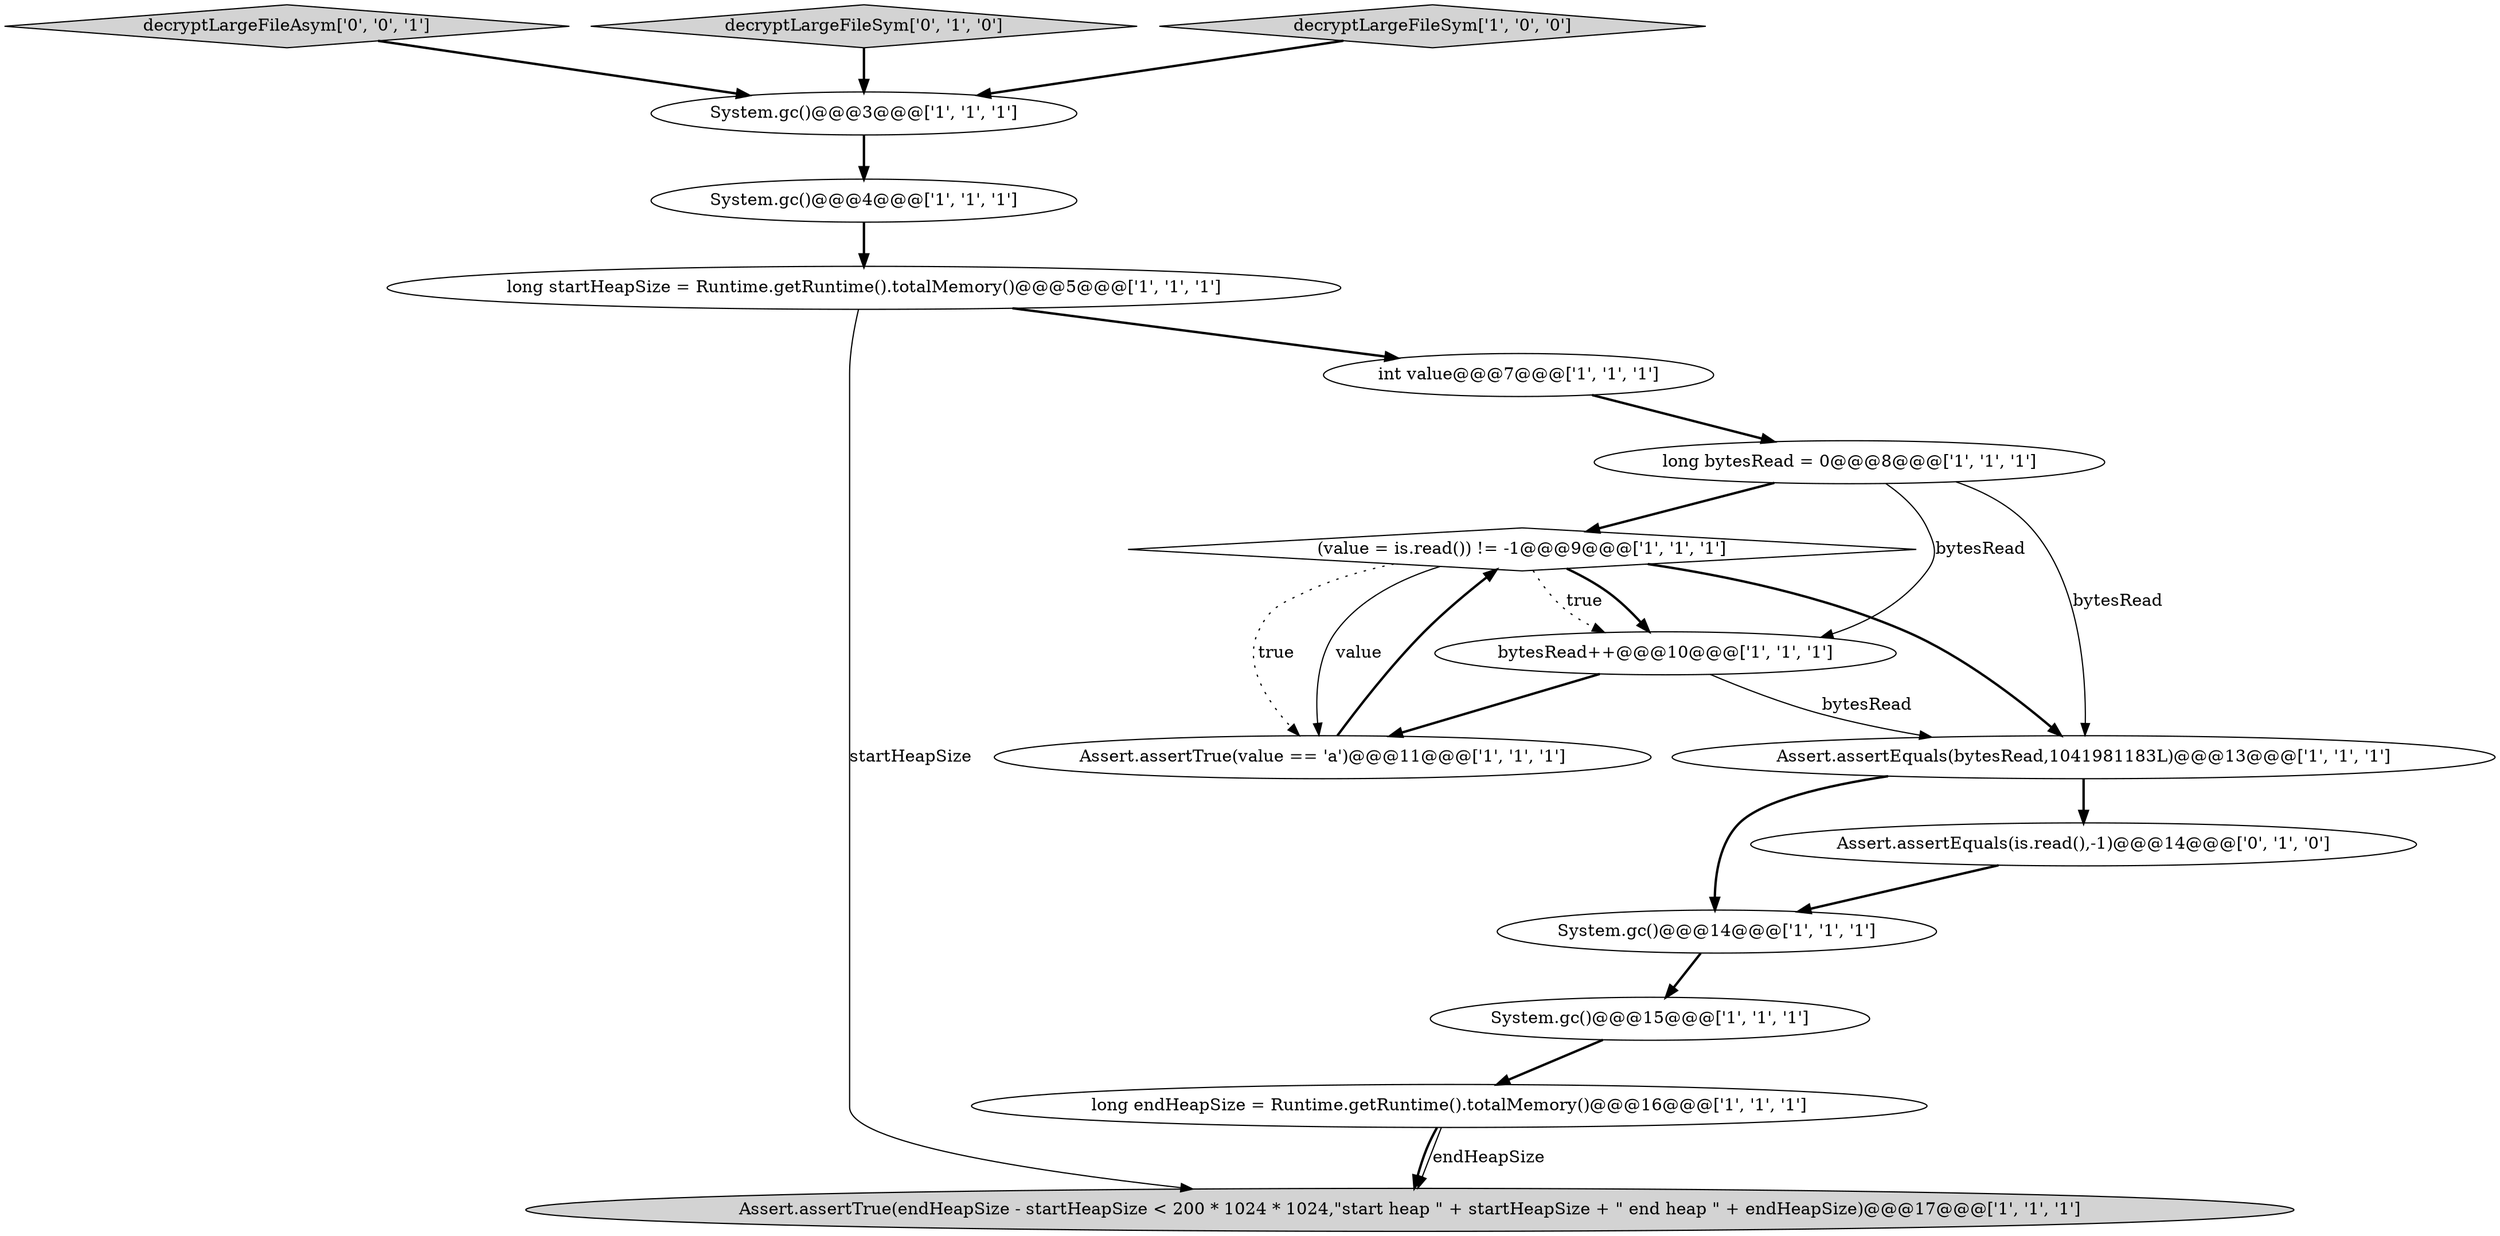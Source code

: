digraph {
2 [style = filled, label = "Assert.assertEquals(bytesRead,1041981183L)@@@13@@@['1', '1', '1']", fillcolor = white, shape = ellipse image = "AAA0AAABBB1BBB"];
10 [style = filled, label = "Assert.assertTrue(value == 'a')@@@11@@@['1', '1', '1']", fillcolor = white, shape = ellipse image = "AAA0AAABBB1BBB"];
4 [style = filled, label = "System.gc()@@@3@@@['1', '1', '1']", fillcolor = white, shape = ellipse image = "AAA0AAABBB1BBB"];
7 [style = filled, label = "System.gc()@@@15@@@['1', '1', '1']", fillcolor = white, shape = ellipse image = "AAA0AAABBB1BBB"];
16 [style = filled, label = "decryptLargeFileAsym['0', '0', '1']", fillcolor = lightgray, shape = diamond image = "AAA0AAABBB3BBB"];
6 [style = filled, label = "System.gc()@@@14@@@['1', '1', '1']", fillcolor = white, shape = ellipse image = "AAA0AAABBB1BBB"];
11 [style = filled, label = "(value = is.read()) != -1@@@9@@@['1', '1', '1']", fillcolor = white, shape = diamond image = "AAA0AAABBB1BBB"];
12 [style = filled, label = "long startHeapSize = Runtime.getRuntime().totalMemory()@@@5@@@['1', '1', '1']", fillcolor = white, shape = ellipse image = "AAA0AAABBB1BBB"];
3 [style = filled, label = "Assert.assertTrue(endHeapSize - startHeapSize < 200 * 1024 * 1024,\"start heap \" + startHeapSize + \" end heap \" + endHeapSize)@@@17@@@['1', '1', '1']", fillcolor = lightgray, shape = ellipse image = "AAA0AAABBB1BBB"];
8 [style = filled, label = "System.gc()@@@4@@@['1', '1', '1']", fillcolor = white, shape = ellipse image = "AAA0AAABBB1BBB"];
13 [style = filled, label = "long endHeapSize = Runtime.getRuntime().totalMemory()@@@16@@@['1', '1', '1']", fillcolor = white, shape = ellipse image = "AAA0AAABBB1BBB"];
0 [style = filled, label = "bytesRead++@@@10@@@['1', '1', '1']", fillcolor = white, shape = ellipse image = "AAA0AAABBB1BBB"];
15 [style = filled, label = "decryptLargeFileSym['0', '1', '0']", fillcolor = lightgray, shape = diamond image = "AAA0AAABBB2BBB"];
14 [style = filled, label = "Assert.assertEquals(is.read(),-1)@@@14@@@['0', '1', '0']", fillcolor = white, shape = ellipse image = "AAA1AAABBB2BBB"];
1 [style = filled, label = "int value@@@7@@@['1', '1', '1']", fillcolor = white, shape = ellipse image = "AAA0AAABBB1BBB"];
5 [style = filled, label = "long bytesRead = 0@@@8@@@['1', '1', '1']", fillcolor = white, shape = ellipse image = "AAA0AAABBB1BBB"];
9 [style = filled, label = "decryptLargeFileSym['1', '0', '0']", fillcolor = lightgray, shape = diamond image = "AAA0AAABBB1BBB"];
8->12 [style = bold, label=""];
16->4 [style = bold, label=""];
9->4 [style = bold, label=""];
11->10 [style = dotted, label="true"];
11->0 [style = bold, label=""];
15->4 [style = bold, label=""];
12->3 [style = solid, label="startHeapSize"];
12->1 [style = bold, label=""];
11->0 [style = dotted, label="true"];
4->8 [style = bold, label=""];
10->11 [style = bold, label=""];
13->3 [style = solid, label="endHeapSize"];
11->2 [style = bold, label=""];
5->2 [style = solid, label="bytesRead"];
0->10 [style = bold, label=""];
7->13 [style = bold, label=""];
5->11 [style = bold, label=""];
11->10 [style = solid, label="value"];
14->6 [style = bold, label=""];
0->2 [style = solid, label="bytesRead"];
2->6 [style = bold, label=""];
13->3 [style = bold, label=""];
2->14 [style = bold, label=""];
6->7 [style = bold, label=""];
5->0 [style = solid, label="bytesRead"];
1->5 [style = bold, label=""];
}
